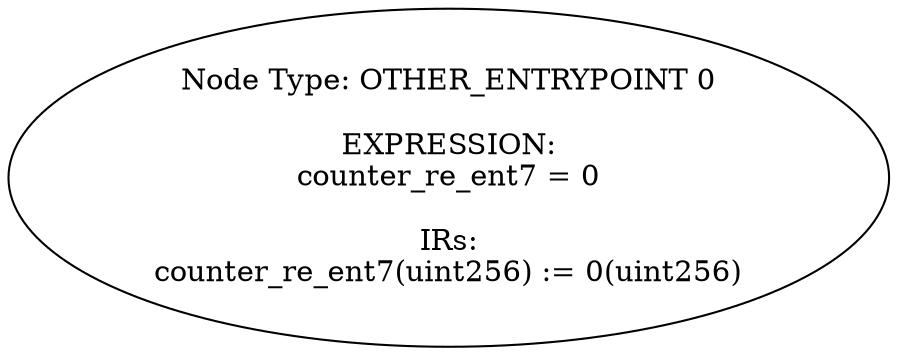 digraph{
0[label="Node Type: OTHER_ENTRYPOINT 0

EXPRESSION:
counter_re_ent7 = 0

IRs:
counter_re_ent7(uint256) := 0(uint256)"];
}
